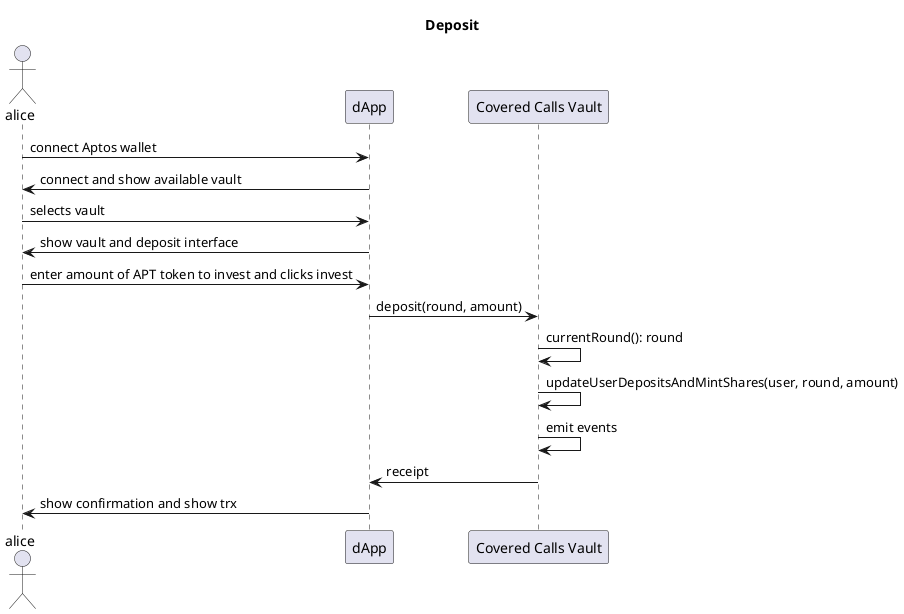 @startuml deposit

title "Deposit"

actor alice
participant "dApp" as dapp
participant "Covered Calls Vault" as vault

alice -> dapp : connect Aptos wallet
dapp -> alice : connect and show available vault
alice -> dapp : selects vault
dapp -> alice : show vault and deposit interface
alice -> dapp : enter amount of APT token to invest and clicks invest
dapp -> vault : deposit(round, amount)
vault -> vault : currentRound(): round
vault -> vault : updateUserDepositsAndMintShares(user, round, amount)
vault -> vault : emit events
vault -> dapp : receipt
dapp -> alice : show confirmation and show trx

@enduml